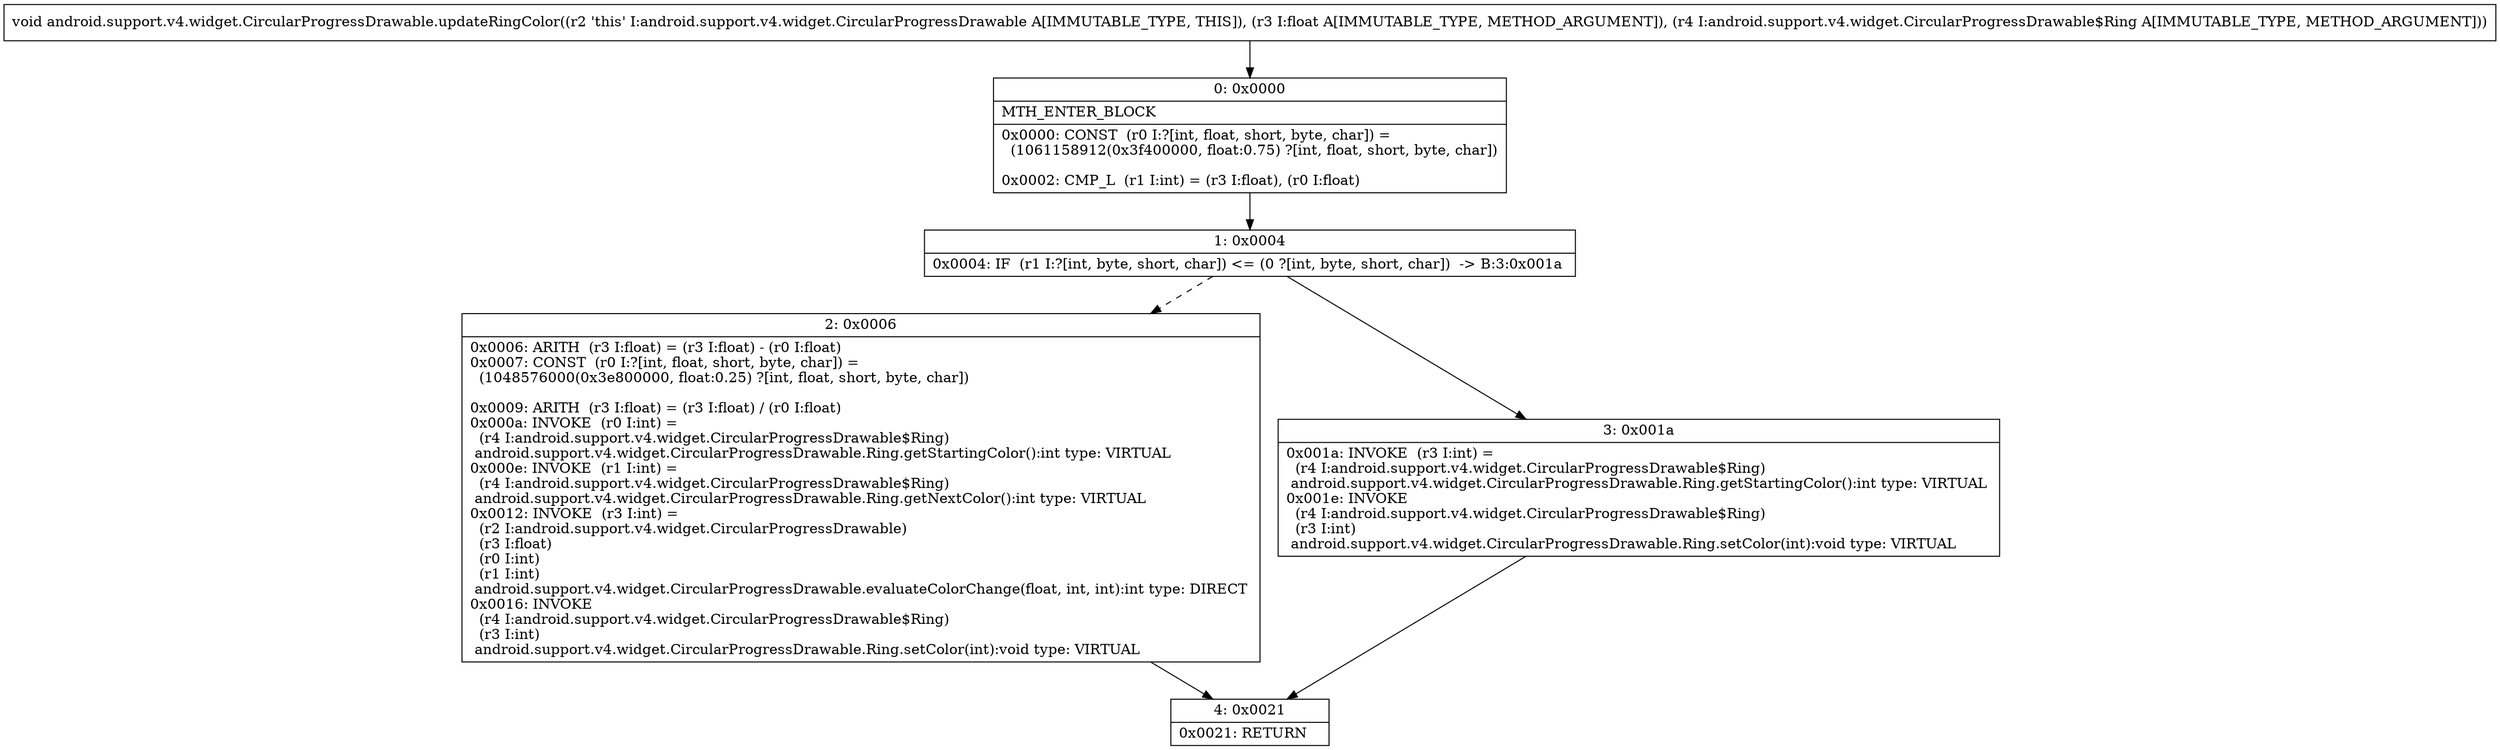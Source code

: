 digraph "CFG forandroid.support.v4.widget.CircularProgressDrawable.updateRingColor(FLandroid\/support\/v4\/widget\/CircularProgressDrawable$Ring;)V" {
Node_0 [shape=record,label="{0\:\ 0x0000|MTH_ENTER_BLOCK\l|0x0000: CONST  (r0 I:?[int, float, short, byte, char]) = \l  (1061158912(0x3f400000, float:0.75) ?[int, float, short, byte, char])\l \l0x0002: CMP_L  (r1 I:int) = (r3 I:float), (r0 I:float) \l}"];
Node_1 [shape=record,label="{1\:\ 0x0004|0x0004: IF  (r1 I:?[int, byte, short, char]) \<= (0 ?[int, byte, short, char])  \-\> B:3:0x001a \l}"];
Node_2 [shape=record,label="{2\:\ 0x0006|0x0006: ARITH  (r3 I:float) = (r3 I:float) \- (r0 I:float) \l0x0007: CONST  (r0 I:?[int, float, short, byte, char]) = \l  (1048576000(0x3e800000, float:0.25) ?[int, float, short, byte, char])\l \l0x0009: ARITH  (r3 I:float) = (r3 I:float) \/ (r0 I:float) \l0x000a: INVOKE  (r0 I:int) = \l  (r4 I:android.support.v4.widget.CircularProgressDrawable$Ring)\l android.support.v4.widget.CircularProgressDrawable.Ring.getStartingColor():int type: VIRTUAL \l0x000e: INVOKE  (r1 I:int) = \l  (r4 I:android.support.v4.widget.CircularProgressDrawable$Ring)\l android.support.v4.widget.CircularProgressDrawable.Ring.getNextColor():int type: VIRTUAL \l0x0012: INVOKE  (r3 I:int) = \l  (r2 I:android.support.v4.widget.CircularProgressDrawable)\l  (r3 I:float)\l  (r0 I:int)\l  (r1 I:int)\l android.support.v4.widget.CircularProgressDrawable.evaluateColorChange(float, int, int):int type: DIRECT \l0x0016: INVOKE  \l  (r4 I:android.support.v4.widget.CircularProgressDrawable$Ring)\l  (r3 I:int)\l android.support.v4.widget.CircularProgressDrawable.Ring.setColor(int):void type: VIRTUAL \l}"];
Node_3 [shape=record,label="{3\:\ 0x001a|0x001a: INVOKE  (r3 I:int) = \l  (r4 I:android.support.v4.widget.CircularProgressDrawable$Ring)\l android.support.v4.widget.CircularProgressDrawable.Ring.getStartingColor():int type: VIRTUAL \l0x001e: INVOKE  \l  (r4 I:android.support.v4.widget.CircularProgressDrawable$Ring)\l  (r3 I:int)\l android.support.v4.widget.CircularProgressDrawable.Ring.setColor(int):void type: VIRTUAL \l}"];
Node_4 [shape=record,label="{4\:\ 0x0021|0x0021: RETURN   \l}"];
MethodNode[shape=record,label="{void android.support.v4.widget.CircularProgressDrawable.updateRingColor((r2 'this' I:android.support.v4.widget.CircularProgressDrawable A[IMMUTABLE_TYPE, THIS]), (r3 I:float A[IMMUTABLE_TYPE, METHOD_ARGUMENT]), (r4 I:android.support.v4.widget.CircularProgressDrawable$Ring A[IMMUTABLE_TYPE, METHOD_ARGUMENT])) }"];
MethodNode -> Node_0;
Node_0 -> Node_1;
Node_1 -> Node_2[style=dashed];
Node_1 -> Node_3;
Node_2 -> Node_4;
Node_3 -> Node_4;
}

